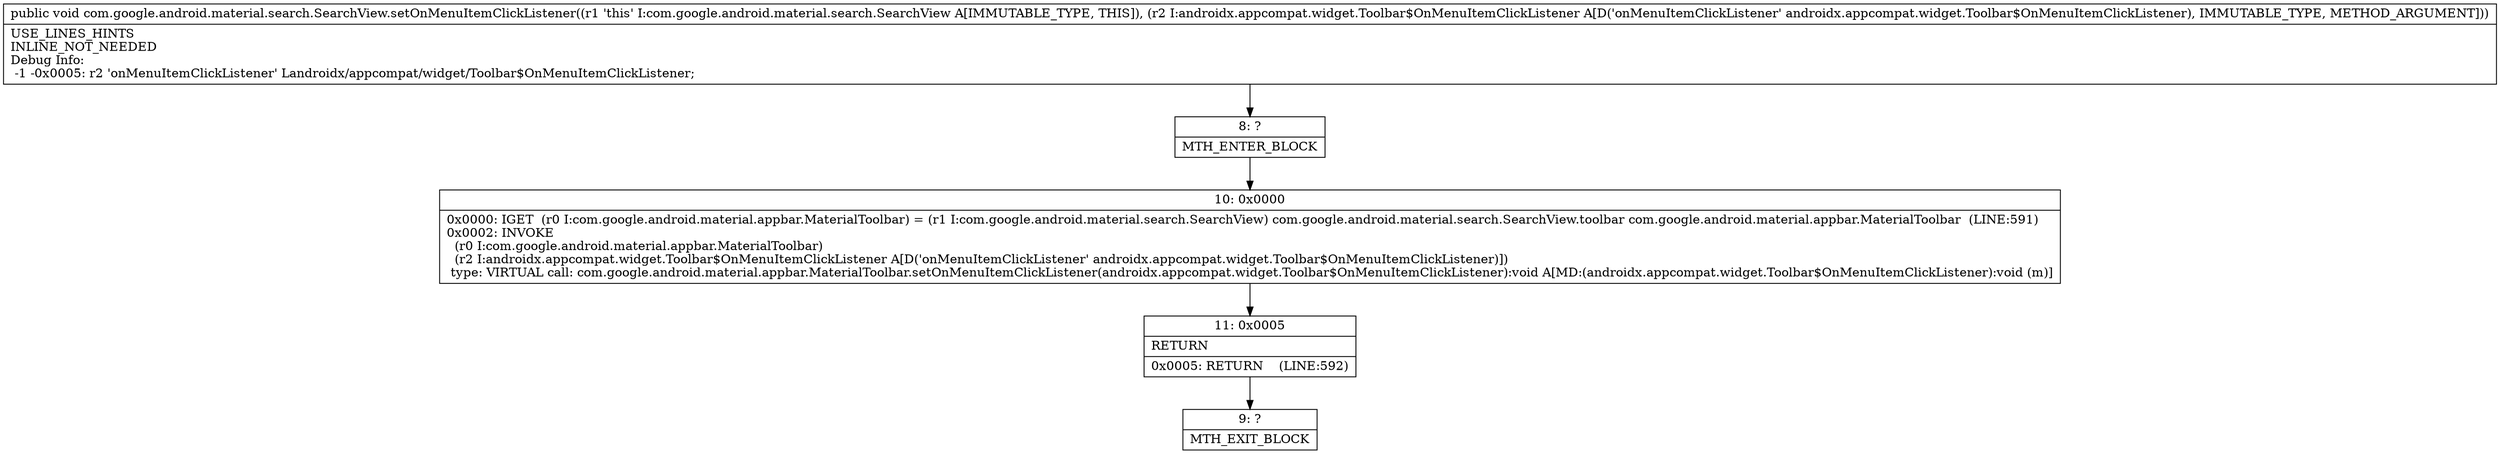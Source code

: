 digraph "CFG forcom.google.android.material.search.SearchView.setOnMenuItemClickListener(Landroidx\/appcompat\/widget\/Toolbar$OnMenuItemClickListener;)V" {
Node_8 [shape=record,label="{8\:\ ?|MTH_ENTER_BLOCK\l}"];
Node_10 [shape=record,label="{10\:\ 0x0000|0x0000: IGET  (r0 I:com.google.android.material.appbar.MaterialToolbar) = (r1 I:com.google.android.material.search.SearchView) com.google.android.material.search.SearchView.toolbar com.google.android.material.appbar.MaterialToolbar  (LINE:591)\l0x0002: INVOKE  \l  (r0 I:com.google.android.material.appbar.MaterialToolbar)\l  (r2 I:androidx.appcompat.widget.Toolbar$OnMenuItemClickListener A[D('onMenuItemClickListener' androidx.appcompat.widget.Toolbar$OnMenuItemClickListener)])\l type: VIRTUAL call: com.google.android.material.appbar.MaterialToolbar.setOnMenuItemClickListener(androidx.appcompat.widget.Toolbar$OnMenuItemClickListener):void A[MD:(androidx.appcompat.widget.Toolbar$OnMenuItemClickListener):void (m)]\l}"];
Node_11 [shape=record,label="{11\:\ 0x0005|RETURN\l|0x0005: RETURN    (LINE:592)\l}"];
Node_9 [shape=record,label="{9\:\ ?|MTH_EXIT_BLOCK\l}"];
MethodNode[shape=record,label="{public void com.google.android.material.search.SearchView.setOnMenuItemClickListener((r1 'this' I:com.google.android.material.search.SearchView A[IMMUTABLE_TYPE, THIS]), (r2 I:androidx.appcompat.widget.Toolbar$OnMenuItemClickListener A[D('onMenuItemClickListener' androidx.appcompat.widget.Toolbar$OnMenuItemClickListener), IMMUTABLE_TYPE, METHOD_ARGUMENT]))  | USE_LINES_HINTS\lINLINE_NOT_NEEDED\lDebug Info:\l  \-1 \-0x0005: r2 'onMenuItemClickListener' Landroidx\/appcompat\/widget\/Toolbar$OnMenuItemClickListener;\l}"];
MethodNode -> Node_8;Node_8 -> Node_10;
Node_10 -> Node_11;
Node_11 -> Node_9;
}

